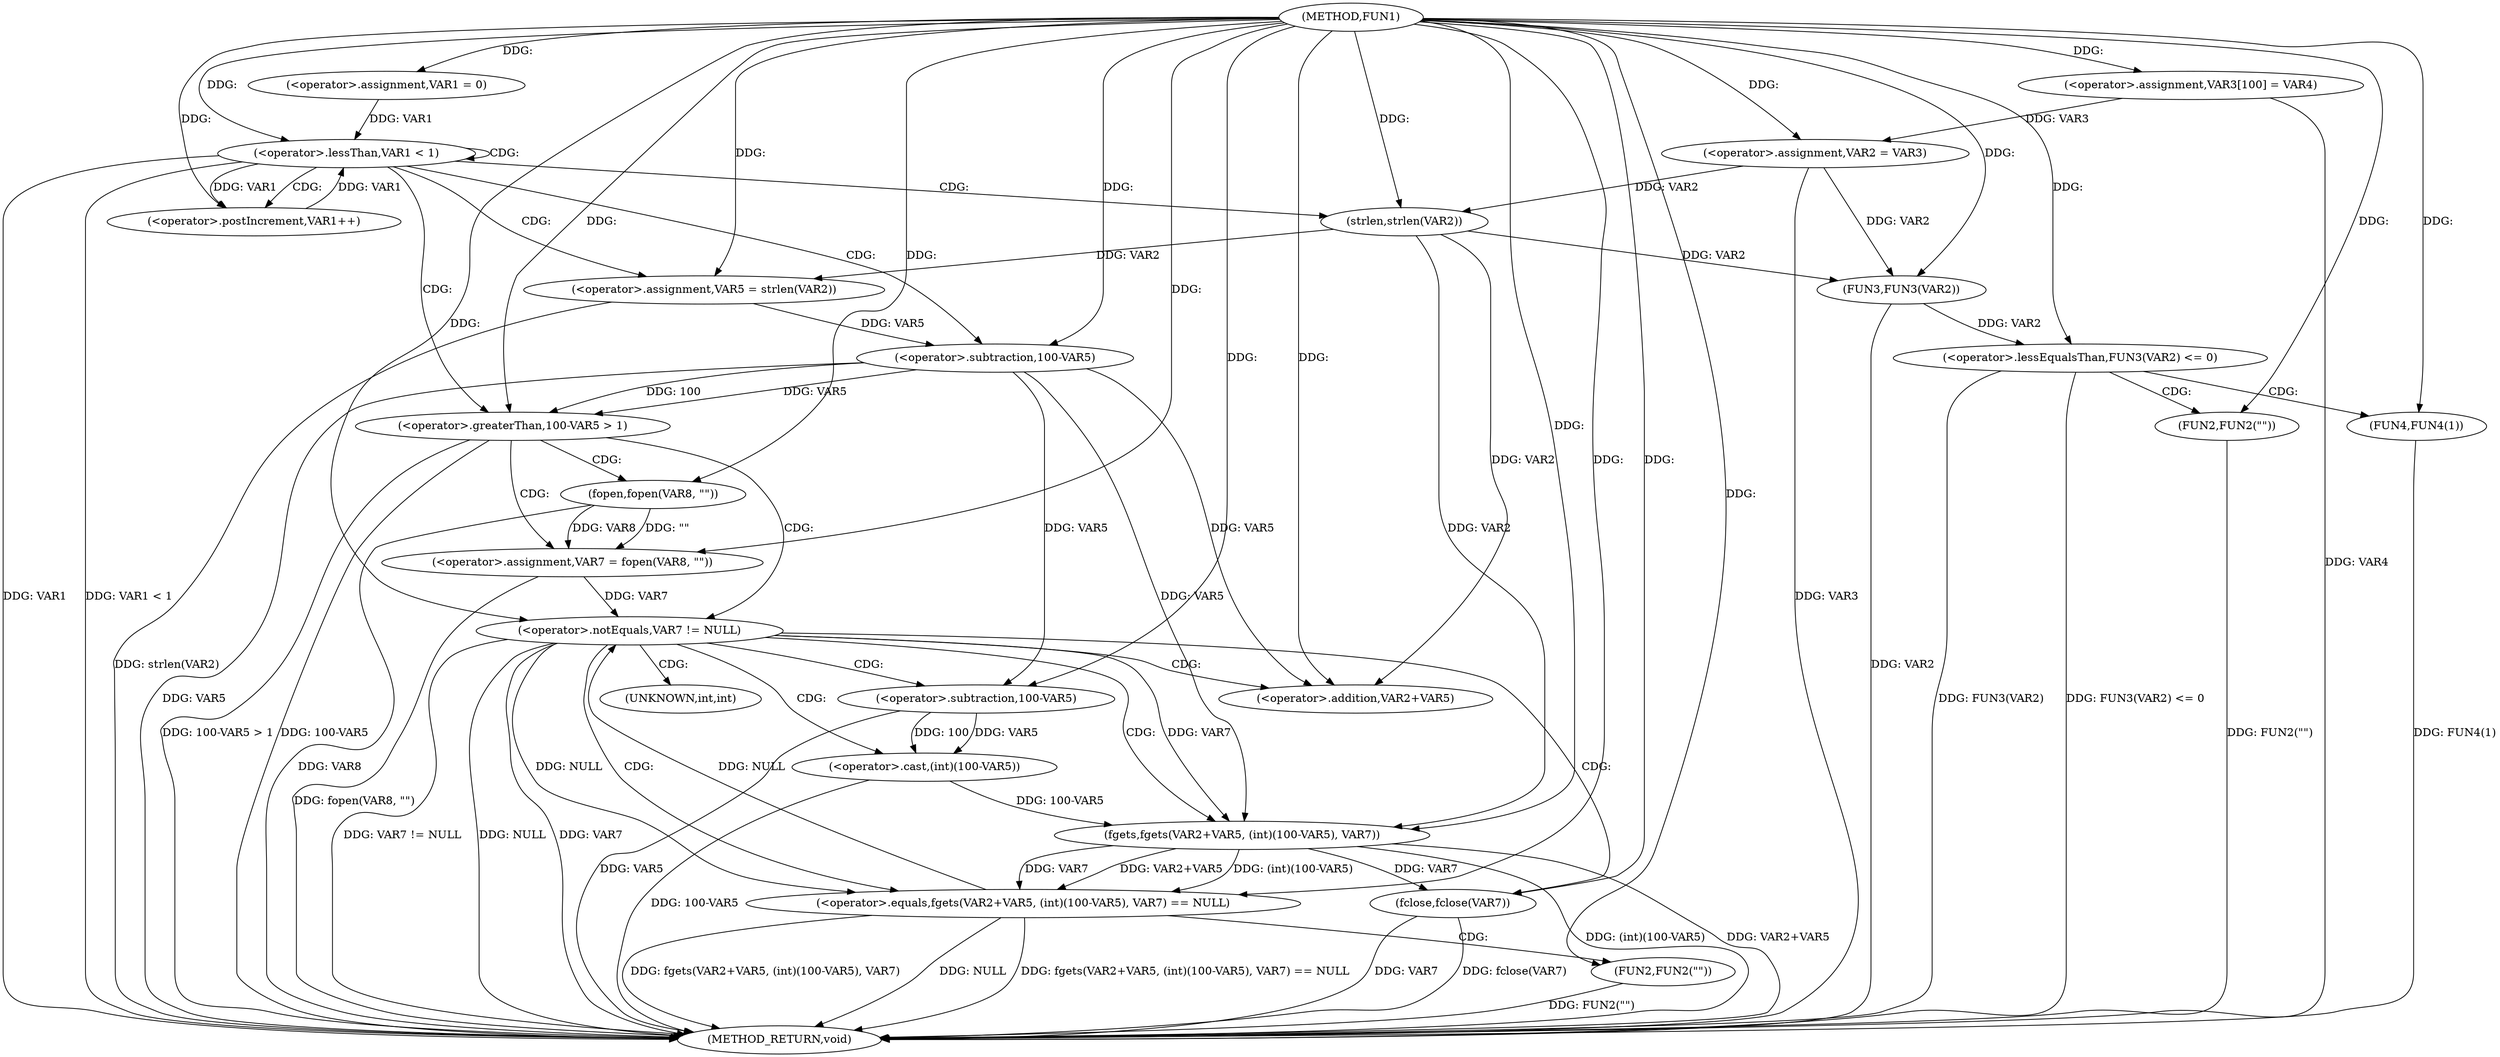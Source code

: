 digraph FUN1 {  
"1000100" [label = "(METHOD,FUN1)" ]
"1000173" [label = "(METHOD_RETURN,void)" ]
"1000105" [label = "(<operator>.assignment,VAR3[100] = VAR4)" ]
"1000108" [label = "(<operator>.assignment,VAR2 = VAR3)" ]
"1000112" [label = "(<operator>.assignment,VAR1 = 0)" ]
"1000115" [label = "(<operator>.lessThan,VAR1 < 1)" ]
"1000118" [label = "(<operator>.postIncrement,VAR1++)" ]
"1000123" [label = "(<operator>.assignment,VAR5 = strlen(VAR2))" ]
"1000125" [label = "(strlen,strlen(VAR2))" ]
"1000129" [label = "(<operator>.greaterThan,100-VAR5 > 1)" ]
"1000130" [label = "(<operator>.subtraction,100-VAR5)" ]
"1000135" [label = "(<operator>.assignment,VAR7 = fopen(VAR8, \"\"))" ]
"1000137" [label = "(fopen,fopen(VAR8, \"\"))" ]
"1000141" [label = "(<operator>.notEquals,VAR7 != NULL)" ]
"1000146" [label = "(<operator>.equals,fgets(VAR2+VAR5, (int)(100-VAR5), VAR7) == NULL)" ]
"1000147" [label = "(fgets,fgets(VAR2+VAR5, (int)(100-VAR5), VAR7))" ]
"1000148" [label = "(<operator>.addition,VAR2+VAR5)" ]
"1000151" [label = "(<operator>.cast,(int)(100-VAR5))" ]
"1000153" [label = "(<operator>.subtraction,100-VAR5)" ]
"1000159" [label = "(FUN2,FUN2(\"\"))" ]
"1000161" [label = "(fclose,fclose(VAR7))" ]
"1000164" [label = "(<operator>.lessEqualsThan,FUN3(VAR2) <= 0)" ]
"1000165" [label = "(FUN3,FUN3(VAR2))" ]
"1000169" [label = "(FUN2,FUN2(\"\"))" ]
"1000171" [label = "(FUN4,FUN4(1))" ]
"1000152" [label = "(UNKNOWN,int,int)" ]
  "1000159" -> "1000173"  [ label = "DDG: FUN2(\"\")"] 
  "1000141" -> "1000173"  [ label = "DDG: VAR7"] 
  "1000123" -> "1000173"  [ label = "DDG: strlen(VAR2)"] 
  "1000169" -> "1000173"  [ label = "DDG: FUN2(\"\")"] 
  "1000146" -> "1000173"  [ label = "DDG: NULL"] 
  "1000165" -> "1000173"  [ label = "DDG: VAR2"] 
  "1000115" -> "1000173"  [ label = "DDG: VAR1 < 1"] 
  "1000147" -> "1000173"  [ label = "DDG: VAR2+VAR5"] 
  "1000151" -> "1000173"  [ label = "DDG: 100-VAR5"] 
  "1000137" -> "1000173"  [ label = "DDG: VAR8"] 
  "1000135" -> "1000173"  [ label = "DDG: fopen(VAR8, \"\")"] 
  "1000164" -> "1000173"  [ label = "DDG: FUN3(VAR2)"] 
  "1000129" -> "1000173"  [ label = "DDG: 100-VAR5"] 
  "1000164" -> "1000173"  [ label = "DDG: FUN3(VAR2) <= 0"] 
  "1000105" -> "1000173"  [ label = "DDG: VAR4"] 
  "1000147" -> "1000173"  [ label = "DDG: (int)(100-VAR5)"] 
  "1000130" -> "1000173"  [ label = "DDG: VAR5"] 
  "1000141" -> "1000173"  [ label = "DDG: VAR7 != NULL"] 
  "1000129" -> "1000173"  [ label = "DDG: 100-VAR5 > 1"] 
  "1000153" -> "1000173"  [ label = "DDG: VAR5"] 
  "1000108" -> "1000173"  [ label = "DDG: VAR3"] 
  "1000141" -> "1000173"  [ label = "DDG: NULL"] 
  "1000171" -> "1000173"  [ label = "DDG: FUN4(1)"] 
  "1000161" -> "1000173"  [ label = "DDG: VAR7"] 
  "1000146" -> "1000173"  [ label = "DDG: fgets(VAR2+VAR5, (int)(100-VAR5), VAR7) == NULL"] 
  "1000146" -> "1000173"  [ label = "DDG: fgets(VAR2+VAR5, (int)(100-VAR5), VAR7)"] 
  "1000161" -> "1000173"  [ label = "DDG: fclose(VAR7)"] 
  "1000115" -> "1000173"  [ label = "DDG: VAR1"] 
  "1000100" -> "1000105"  [ label = "DDG: "] 
  "1000105" -> "1000108"  [ label = "DDG: VAR3"] 
  "1000100" -> "1000108"  [ label = "DDG: "] 
  "1000100" -> "1000112"  [ label = "DDG: "] 
  "1000112" -> "1000115"  [ label = "DDG: VAR1"] 
  "1000118" -> "1000115"  [ label = "DDG: VAR1"] 
  "1000100" -> "1000115"  [ label = "DDG: "] 
  "1000115" -> "1000118"  [ label = "DDG: VAR1"] 
  "1000100" -> "1000118"  [ label = "DDG: "] 
  "1000125" -> "1000123"  [ label = "DDG: VAR2"] 
  "1000100" -> "1000123"  [ label = "DDG: "] 
  "1000108" -> "1000125"  [ label = "DDG: VAR2"] 
  "1000100" -> "1000125"  [ label = "DDG: "] 
  "1000130" -> "1000129"  [ label = "DDG: 100"] 
  "1000130" -> "1000129"  [ label = "DDG: VAR5"] 
  "1000100" -> "1000130"  [ label = "DDG: "] 
  "1000123" -> "1000130"  [ label = "DDG: VAR5"] 
  "1000100" -> "1000129"  [ label = "DDG: "] 
  "1000137" -> "1000135"  [ label = "DDG: VAR8"] 
  "1000137" -> "1000135"  [ label = "DDG: \"\""] 
  "1000100" -> "1000135"  [ label = "DDG: "] 
  "1000100" -> "1000137"  [ label = "DDG: "] 
  "1000135" -> "1000141"  [ label = "DDG: VAR7"] 
  "1000100" -> "1000141"  [ label = "DDG: "] 
  "1000146" -> "1000141"  [ label = "DDG: NULL"] 
  "1000147" -> "1000146"  [ label = "DDG: VAR2+VAR5"] 
  "1000147" -> "1000146"  [ label = "DDG: (int)(100-VAR5)"] 
  "1000147" -> "1000146"  [ label = "DDG: VAR7"] 
  "1000125" -> "1000147"  [ label = "DDG: VAR2"] 
  "1000100" -> "1000147"  [ label = "DDG: "] 
  "1000130" -> "1000147"  [ label = "DDG: VAR5"] 
  "1000125" -> "1000148"  [ label = "DDG: VAR2"] 
  "1000100" -> "1000148"  [ label = "DDG: "] 
  "1000130" -> "1000148"  [ label = "DDG: VAR5"] 
  "1000151" -> "1000147"  [ label = "DDG: 100-VAR5"] 
  "1000153" -> "1000151"  [ label = "DDG: 100"] 
  "1000153" -> "1000151"  [ label = "DDG: VAR5"] 
  "1000100" -> "1000153"  [ label = "DDG: "] 
  "1000130" -> "1000153"  [ label = "DDG: VAR5"] 
  "1000141" -> "1000147"  [ label = "DDG: VAR7"] 
  "1000141" -> "1000146"  [ label = "DDG: NULL"] 
  "1000100" -> "1000146"  [ label = "DDG: "] 
  "1000100" -> "1000159"  [ label = "DDG: "] 
  "1000147" -> "1000161"  [ label = "DDG: VAR7"] 
  "1000100" -> "1000161"  [ label = "DDG: "] 
  "1000165" -> "1000164"  [ label = "DDG: VAR2"] 
  "1000125" -> "1000165"  [ label = "DDG: VAR2"] 
  "1000108" -> "1000165"  [ label = "DDG: VAR2"] 
  "1000100" -> "1000165"  [ label = "DDG: "] 
  "1000100" -> "1000164"  [ label = "DDG: "] 
  "1000100" -> "1000169"  [ label = "DDG: "] 
  "1000100" -> "1000171"  [ label = "DDG: "] 
  "1000115" -> "1000125"  [ label = "CDG: "] 
  "1000115" -> "1000129"  [ label = "CDG: "] 
  "1000115" -> "1000123"  [ label = "CDG: "] 
  "1000115" -> "1000130"  [ label = "CDG: "] 
  "1000115" -> "1000115"  [ label = "CDG: "] 
  "1000115" -> "1000118"  [ label = "CDG: "] 
  "1000129" -> "1000137"  [ label = "CDG: "] 
  "1000129" -> "1000141"  [ label = "CDG: "] 
  "1000129" -> "1000135"  [ label = "CDG: "] 
  "1000141" -> "1000153"  [ label = "CDG: "] 
  "1000141" -> "1000161"  [ label = "CDG: "] 
  "1000141" -> "1000147"  [ label = "CDG: "] 
  "1000141" -> "1000151"  [ label = "CDG: "] 
  "1000141" -> "1000152"  [ label = "CDG: "] 
  "1000141" -> "1000148"  [ label = "CDG: "] 
  "1000141" -> "1000146"  [ label = "CDG: "] 
  "1000146" -> "1000159"  [ label = "CDG: "] 
  "1000164" -> "1000171"  [ label = "CDG: "] 
  "1000164" -> "1000169"  [ label = "CDG: "] 
}
